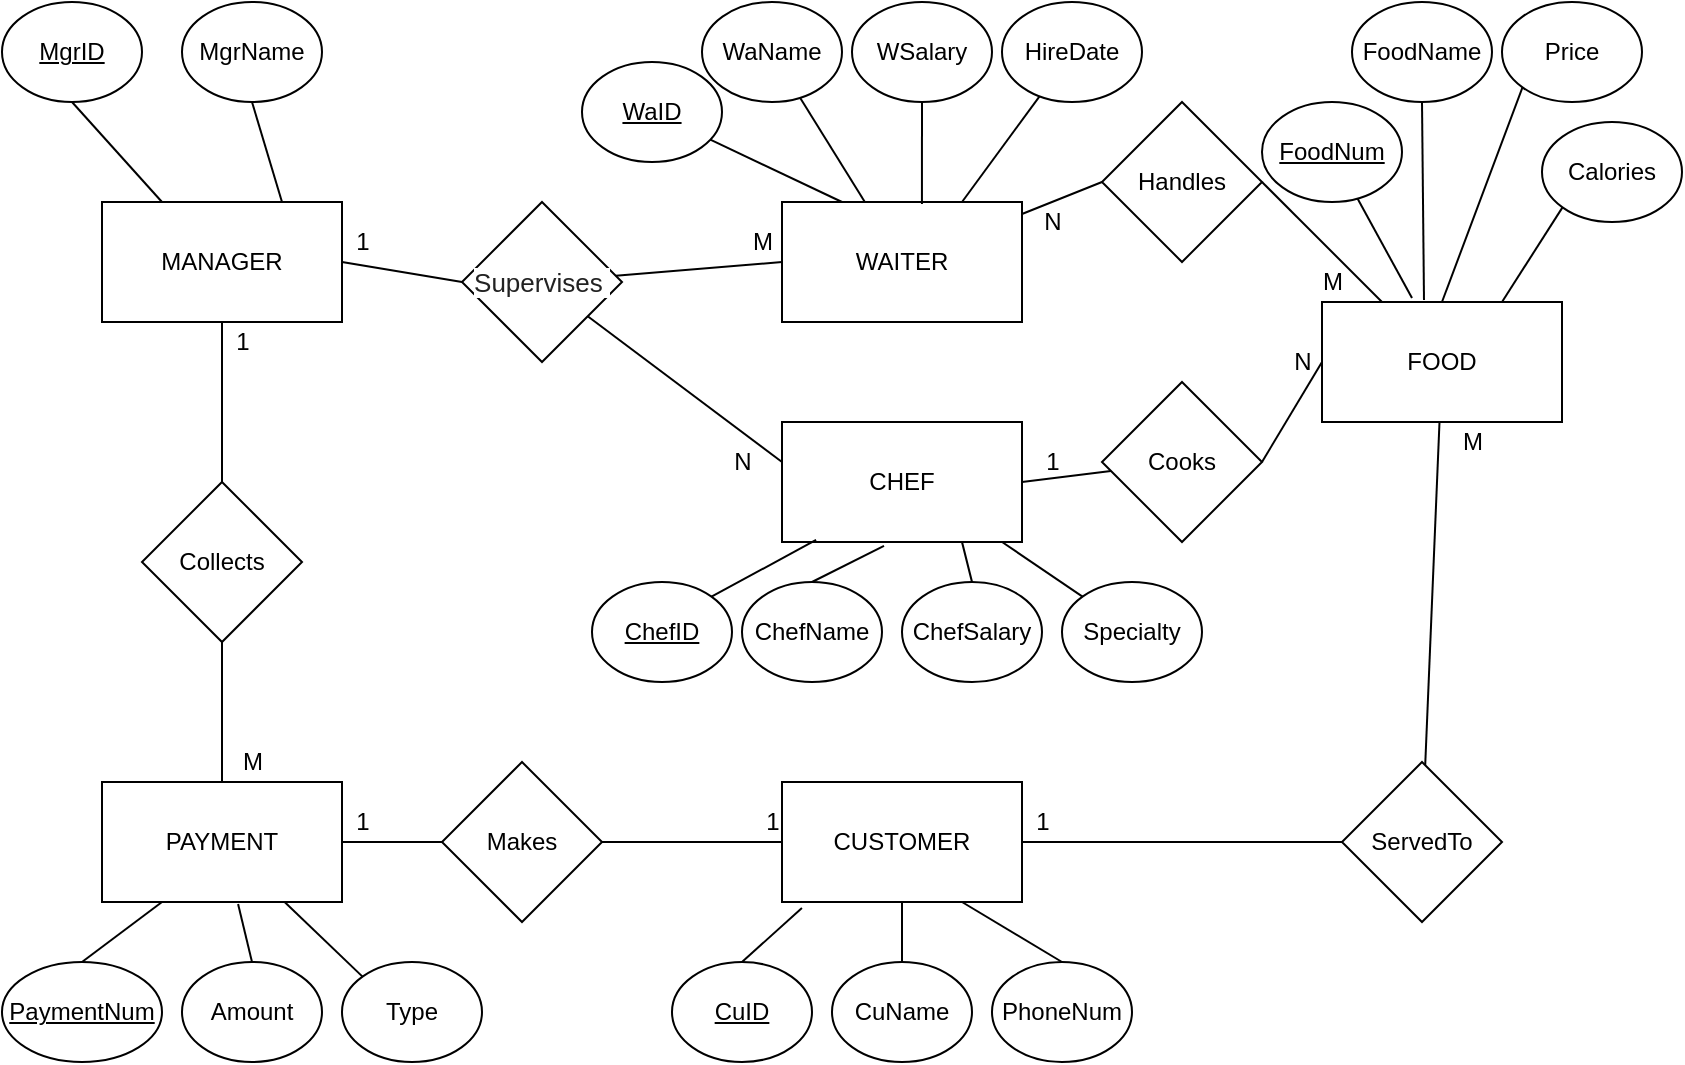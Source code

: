 <mxfile version="12.9.10" type="device"><diagram id="p1WqiU_bzECxE-Y2NYnX" name="Page-1"><mxGraphModel dx="1422" dy="794" grid="1" gridSize="10" guides="1" tooltips="1" connect="1" arrows="1" fold="1" page="1" pageScale="1" pageWidth="850" pageHeight="1100" math="0" shadow="0"><root><mxCell id="0"/><mxCell id="1" parent="0"/><mxCell id="oXNTVS5luD30TLXL-spa-17" style="edgeStyle=none;rounded=1;orthogonalLoop=1;jettySize=auto;html=1;entryX=0.5;entryY=0;entryDx=0;entryDy=0;endArrow=none;endFill=0;strokeColor=#000000;" parent="1" source="oXNTVS5luD30TLXL-spa-2" target="oXNTVS5luD30TLXL-spa-15" edge="1"><mxGeometry relative="1" as="geometry"/></mxCell><mxCell id="oXNTVS5luD30TLXL-spa-54" style="edgeStyle=none;rounded=1;orthogonalLoop=1;jettySize=auto;html=1;exitX=0.75;exitY=0;exitDx=0;exitDy=0;entryX=0.5;entryY=1;entryDx=0;entryDy=0;endArrow=none;endFill=0;strokeColor=#000000;" parent="1" source="oXNTVS5luD30TLXL-spa-2" target="oXNTVS5luD30TLXL-spa-33" edge="1"><mxGeometry relative="1" as="geometry"/></mxCell><mxCell id="oXNTVS5luD30TLXL-spa-55" style="edgeStyle=none;rounded=1;orthogonalLoop=1;jettySize=auto;html=1;exitX=0.25;exitY=0;exitDx=0;exitDy=0;entryX=0.5;entryY=1;entryDx=0;entryDy=0;endArrow=none;endFill=0;strokeColor=#000000;" parent="1" source="oXNTVS5luD30TLXL-spa-2" target="oXNTVS5luD30TLXL-spa-32" edge="1"><mxGeometry relative="1" as="geometry"/></mxCell><mxCell id="oXNTVS5luD30TLXL-spa-2" value="MANAGER" style="rounded=0;whiteSpace=wrap;html=1;" parent="1" vertex="1"><mxGeometry x="80" y="640" width="120" height="60" as="geometry"/></mxCell><mxCell id="oXNTVS5luD30TLXL-spa-26" style="edgeStyle=none;rounded=1;orthogonalLoop=1;jettySize=auto;html=1;entryX=0;entryY=0.5;entryDx=0;entryDy=0;endArrow=none;endFill=0;strokeColor=#000000;" parent="1" source="oXNTVS5luD30TLXL-spa-3" target="oXNTVS5luD30TLXL-spa-25" edge="1"><mxGeometry relative="1" as="geometry"/></mxCell><mxCell id="oXNTVS5luD30TLXL-spa-3" value="WAITER" style="rounded=0;whiteSpace=wrap;html=1;" parent="1" vertex="1"><mxGeometry x="420" y="640" width="120" height="60" as="geometry"/></mxCell><mxCell id="oXNTVS5luD30TLXL-spa-5" value="CHEF" style="rounded=0;whiteSpace=wrap;html=1;" parent="1" vertex="1"><mxGeometry x="420" y="750" width="120" height="60" as="geometry"/></mxCell><mxCell id="oXNTVS5luD30TLXL-spa-10" style="edgeStyle=none;rounded=1;orthogonalLoop=1;jettySize=auto;html=1;exitX=0;exitY=0.5;exitDx=0;exitDy=0;strokeColor=#000000;endArrow=none;endFill=0;" parent="1" target="oXNTVS5luD30TLXL-spa-2" edge="1"><mxGeometry relative="1" as="geometry"><mxPoint x="200" y="660" as="sourcePoint"/></mxGeometry></mxCell><mxCell id="oXNTVS5luD30TLXL-spa-6" value="&lt;span style=&quot;color: rgb(34 , 34 , 34) ; font-family: &amp;#34;arial&amp;#34; , sans-serif ; font-size: small ; text-align: left ; white-space: normal ; background-color: rgb(255 , 255 , 255)&quot;&gt;Supervises&amp;nbsp;&lt;/span&gt;" style="rhombus;whiteSpace=wrap;html=1;" parent="1" vertex="1"><mxGeometry x="260" y="640" width="80" height="80" as="geometry"/></mxCell><mxCell id="oXNTVS5luD30TLXL-spa-8" value="" style="endArrow=none;html=1;strokeColor=#000000;rounded=1;entryX=0;entryY=0.5;entryDx=0;entryDy=0;" parent="1" source="oXNTVS5luD30TLXL-spa-6" target="oXNTVS5luD30TLXL-spa-3" edge="1"><mxGeometry width="50" height="50" relative="1" as="geometry"><mxPoint x="320" y="750" as="sourcePoint"/><mxPoint x="370" y="700" as="targetPoint"/></mxGeometry></mxCell><mxCell id="oXNTVS5luD30TLXL-spa-9" value="" style="endArrow=none;html=1;strokeColor=#000000;" parent="1" source="oXNTVS5luD30TLXL-spa-6" edge="1"><mxGeometry width="50" height="50" relative="1" as="geometry"><mxPoint x="370" y="820" as="sourcePoint"/><mxPoint x="420" y="770" as="targetPoint"/></mxGeometry></mxCell><mxCell id="oXNTVS5luD30TLXL-spa-12" value="CUSTOMER" style="rounded=0;whiteSpace=wrap;html=1;" parent="1" vertex="1"><mxGeometry x="420" y="930" width="120" height="60" as="geometry"/></mxCell><mxCell id="oXNTVS5luD30TLXL-spa-18" style="edgeStyle=none;rounded=1;orthogonalLoop=1;jettySize=auto;html=1;entryX=0.5;entryY=1;entryDx=0;entryDy=0;endArrow=none;endFill=0;strokeColor=#000000;" parent="1" source="oXNTVS5luD30TLXL-spa-14" target="oXNTVS5luD30TLXL-spa-15" edge="1"><mxGeometry relative="1" as="geometry"/></mxCell><mxCell id="oXNTVS5luD30TLXL-spa-14" value="PAYMENT" style="rounded=0;whiteSpace=wrap;html=1;" parent="1" vertex="1"><mxGeometry x="80" y="930" width="120" height="60" as="geometry"/></mxCell><mxCell id="oXNTVS5luD30TLXL-spa-15" value="Collects" style="rhombus;whiteSpace=wrap;html=1;" parent="1" vertex="1"><mxGeometry x="100" y="780" width="80" height="80" as="geometry"/></mxCell><mxCell id="oXNTVS5luD30TLXL-spa-20" style="edgeStyle=none;rounded=1;orthogonalLoop=1;jettySize=auto;html=1;endArrow=none;endFill=0;strokeColor=#000000;" parent="1" source="oXNTVS5luD30TLXL-spa-19" target="oXNTVS5luD30TLXL-spa-12" edge="1"><mxGeometry relative="1" as="geometry"/></mxCell><mxCell id="oXNTVS5luD30TLXL-spa-21" style="edgeStyle=none;rounded=1;orthogonalLoop=1;jettySize=auto;html=1;endArrow=none;endFill=0;strokeColor=#000000;" parent="1" source="oXNTVS5luD30TLXL-spa-19" target="oXNTVS5luD30TLXL-spa-14" edge="1"><mxGeometry relative="1" as="geometry"/></mxCell><mxCell id="oXNTVS5luD30TLXL-spa-19" value="Makes" style="rhombus;whiteSpace=wrap;html=1;" parent="1" vertex="1"><mxGeometry x="250" y="920" width="80" height="80" as="geometry"/></mxCell><mxCell id="oXNTVS5luD30TLXL-spa-30" style="edgeStyle=none;rounded=1;orthogonalLoop=1;jettySize=auto;html=1;entryX=1;entryY=0.5;entryDx=0;entryDy=0;endArrow=none;endFill=0;strokeColor=#000000;" parent="1" source="oXNTVS5luD30TLXL-spa-23" target="oXNTVS5luD30TLXL-spa-25" edge="1"><mxGeometry relative="1" as="geometry"/></mxCell><mxCell id="oXNTVS5luD30TLXL-spa-37" style="edgeStyle=none;rounded=1;orthogonalLoop=1;jettySize=auto;html=1;endArrow=none;endFill=0;strokeColor=#000000;" parent="1" source="oXNTVS5luD30TLXL-spa-23" target="oXNTVS5luD30TLXL-spa-36" edge="1"><mxGeometry relative="1" as="geometry"/></mxCell><mxCell id="oXNTVS5luD30TLXL-spa-23" value="FOOD" style="rounded=0;whiteSpace=wrap;html=1;" parent="1" vertex="1"><mxGeometry x="690" y="690" width="120" height="60" as="geometry"/></mxCell><mxCell id="oXNTVS5luD30TLXL-spa-25" value="Handles" style="rhombus;whiteSpace=wrap;html=1;" parent="1" vertex="1"><mxGeometry x="580" y="590" width="80" height="80" as="geometry"/></mxCell><mxCell id="oXNTVS5luD30TLXL-spa-28" style="edgeStyle=none;rounded=1;orthogonalLoop=1;jettySize=auto;html=1;exitX=1;exitY=0.5;exitDx=0;exitDy=0;entryX=0;entryY=0.5;entryDx=0;entryDy=0;endArrow=none;endFill=0;strokeColor=#000000;" parent="1" source="oXNTVS5luD30TLXL-spa-27" target="oXNTVS5luD30TLXL-spa-23" edge="1"><mxGeometry relative="1" as="geometry"/></mxCell><mxCell id="oXNTVS5luD30TLXL-spa-29" style="edgeStyle=none;rounded=1;orthogonalLoop=1;jettySize=auto;html=1;entryX=1;entryY=0.5;entryDx=0;entryDy=0;endArrow=none;endFill=0;strokeColor=#000000;" parent="1" source="oXNTVS5luD30TLXL-spa-27" target="oXNTVS5luD30TLXL-spa-5" edge="1"><mxGeometry relative="1" as="geometry"/></mxCell><mxCell id="oXNTVS5luD30TLXL-spa-27" value="Cooks" style="rhombus;whiteSpace=wrap;html=1;" parent="1" vertex="1"><mxGeometry x="580" y="730" width="80" height="80" as="geometry"/></mxCell><mxCell id="oXNTVS5luD30TLXL-spa-32" value="&lt;u&gt;MgrID&lt;/u&gt;" style="ellipse;whiteSpace=wrap;html=1;" parent="1" vertex="1"><mxGeometry x="30" y="540" width="70" height="50" as="geometry"/></mxCell><mxCell id="oXNTVS5luD30TLXL-spa-33" value="MgrName" style="ellipse;whiteSpace=wrap;html=1;" parent="1" vertex="1"><mxGeometry x="120" y="540" width="70" height="50" as="geometry"/></mxCell><mxCell id="oXNTVS5luD30TLXL-spa-39" style="edgeStyle=none;rounded=1;orthogonalLoop=1;jettySize=auto;html=1;entryX=0.25;entryY=0;entryDx=0;entryDy=0;endArrow=none;endFill=0;strokeColor=#000000;" parent="1" source="oXNTVS5luD30TLXL-spa-34" target="oXNTVS5luD30TLXL-spa-3" edge="1"><mxGeometry relative="1" as="geometry"/></mxCell><mxCell id="oXNTVS5luD30TLXL-spa-34" value="&lt;u&gt;WaID&lt;/u&gt;" style="ellipse;whiteSpace=wrap;html=1;" parent="1" vertex="1"><mxGeometry x="320" y="570" width="70" height="50" as="geometry"/></mxCell><mxCell id="oXNTVS5luD30TLXL-spa-40" style="edgeStyle=none;rounded=1;orthogonalLoop=1;jettySize=auto;html=1;endArrow=none;endFill=0;strokeColor=#000000;" parent="1" source="oXNTVS5luD30TLXL-spa-35" target="oXNTVS5luD30TLXL-spa-3" edge="1"><mxGeometry relative="1" as="geometry"/></mxCell><mxCell id="oXNTVS5luD30TLXL-spa-35" value="WaName" style="ellipse;whiteSpace=wrap;html=1;" parent="1" vertex="1"><mxGeometry x="380" y="540" width="70" height="50" as="geometry"/></mxCell><mxCell id="oXNTVS5luD30TLXL-spa-38" style="edgeStyle=none;rounded=1;orthogonalLoop=1;jettySize=auto;html=1;endArrow=none;endFill=0;strokeColor=#000000;" parent="1" source="oXNTVS5luD30TLXL-spa-36" target="oXNTVS5luD30TLXL-spa-12" edge="1"><mxGeometry relative="1" as="geometry"/></mxCell><mxCell id="oXNTVS5luD30TLXL-spa-36" value="ServedTo" style="rhombus;whiteSpace=wrap;html=1;" parent="1" vertex="1"><mxGeometry x="700" y="920" width="80" height="80" as="geometry"/></mxCell><mxCell id="3pyV7y6tYxhfRUVk8NpX-3" style="rounded=0;orthogonalLoop=1;jettySize=auto;html=1;exitX=0.5;exitY=1;exitDx=0;exitDy=0;entryX=0.583;entryY=0.017;entryDx=0;entryDy=0;entryPerimeter=0;endArrow=none;endFill=0;" parent="1" source="oXNTVS5luD30TLXL-spa-41" target="oXNTVS5luD30TLXL-spa-3" edge="1"><mxGeometry relative="1" as="geometry"/></mxCell><mxCell id="oXNTVS5luD30TLXL-spa-41" value="WSalary" style="ellipse;whiteSpace=wrap;html=1;" parent="1" vertex="1"><mxGeometry x="455" y="540" width="70" height="50" as="geometry"/></mxCell><mxCell id="oXNTVS5luD30TLXL-spa-51" style="edgeStyle=none;rounded=1;orthogonalLoop=1;jettySize=auto;html=1;exitX=0.5;exitY=0;exitDx=0;exitDy=0;entryX=0.75;entryY=1;entryDx=0;entryDy=0;endArrow=none;endFill=0;strokeColor=#000000;" parent="1" source="oXNTVS5luD30TLXL-spa-43" target="oXNTVS5luD30TLXL-spa-5" edge="1"><mxGeometry relative="1" as="geometry"/></mxCell><mxCell id="oXNTVS5luD30TLXL-spa-43" value="ChefSalary" style="ellipse;whiteSpace=wrap;html=1;" parent="1" vertex="1"><mxGeometry x="480" y="830" width="70" height="50" as="geometry"/></mxCell><mxCell id="oXNTVS5luD30TLXL-spa-52" style="edgeStyle=none;rounded=1;orthogonalLoop=1;jettySize=auto;html=1;exitX=0.5;exitY=0;exitDx=0;exitDy=0;entryX=0.425;entryY=1.033;entryDx=0;entryDy=0;entryPerimeter=0;endArrow=none;endFill=0;strokeColor=#000000;" parent="1" source="oXNTVS5luD30TLXL-spa-44" target="oXNTVS5luD30TLXL-spa-5" edge="1"><mxGeometry relative="1" as="geometry"/></mxCell><mxCell id="oXNTVS5luD30TLXL-spa-44" value="ChefName" style="ellipse;whiteSpace=wrap;html=1;" parent="1" vertex="1"><mxGeometry x="400" y="830" width="70" height="50" as="geometry"/></mxCell><mxCell id="oXNTVS5luD30TLXL-spa-53" style="edgeStyle=none;rounded=1;orthogonalLoop=1;jettySize=auto;html=1;exitX=1;exitY=0;exitDx=0;exitDy=0;entryX=0.142;entryY=0.983;entryDx=0;entryDy=0;entryPerimeter=0;endArrow=none;endFill=0;strokeColor=#000000;" parent="1" source="oXNTVS5luD30TLXL-spa-45" target="oXNTVS5luD30TLXL-spa-5" edge="1"><mxGeometry relative="1" as="geometry"/></mxCell><mxCell id="oXNTVS5luD30TLXL-spa-45" value="&lt;u&gt;ChefID&lt;/u&gt;" style="ellipse;whiteSpace=wrap;html=1;" parent="1" vertex="1"><mxGeometry x="325" y="830" width="70" height="50" as="geometry"/></mxCell><mxCell id="oXNTVS5luD30TLXL-spa-50" style="edgeStyle=none;rounded=1;orthogonalLoop=1;jettySize=auto;html=1;exitX=0;exitY=0;exitDx=0;exitDy=0;entryX=0.917;entryY=1;entryDx=0;entryDy=0;entryPerimeter=0;endArrow=none;endFill=0;strokeColor=#000000;" parent="1" source="oXNTVS5luD30TLXL-spa-49" target="oXNTVS5luD30TLXL-spa-5" edge="1"><mxGeometry relative="1" as="geometry"/></mxCell><mxCell id="oXNTVS5luD30TLXL-spa-49" value="Specialty" style="ellipse;whiteSpace=wrap;html=1;" parent="1" vertex="1"><mxGeometry x="560" y="830" width="70" height="50" as="geometry"/></mxCell><mxCell id="oXNTVS5luD30TLXL-spa-61" style="edgeStyle=none;rounded=1;orthogonalLoop=1;jettySize=auto;html=1;exitX=0.5;exitY=0;exitDx=0;exitDy=0;entryX=0.75;entryY=1;entryDx=0;entryDy=0;endArrow=none;endFill=0;strokeColor=#000000;" parent="1" source="oXNTVS5luD30TLXL-spa-56" target="oXNTVS5luD30TLXL-spa-12" edge="1"><mxGeometry relative="1" as="geometry"/></mxCell><mxCell id="oXNTVS5luD30TLXL-spa-56" value="PhoneNum" style="ellipse;whiteSpace=wrap;html=1;" parent="1" vertex="1"><mxGeometry x="525" y="1020" width="70" height="50" as="geometry"/></mxCell><mxCell id="oXNTVS5luD30TLXL-spa-60" style="edgeStyle=none;rounded=1;orthogonalLoop=1;jettySize=auto;html=1;exitX=0.5;exitY=0;exitDx=0;exitDy=0;entryX=0.5;entryY=1;entryDx=0;entryDy=0;endArrow=none;endFill=0;strokeColor=#000000;" parent="1" source="oXNTVS5luD30TLXL-spa-57" target="oXNTVS5luD30TLXL-spa-12" edge="1"><mxGeometry relative="1" as="geometry"/></mxCell><mxCell id="oXNTVS5luD30TLXL-spa-57" value="CuName" style="ellipse;whiteSpace=wrap;html=1;" parent="1" vertex="1"><mxGeometry x="445" y="1020" width="70" height="50" as="geometry"/></mxCell><mxCell id="oXNTVS5luD30TLXL-spa-59" style="edgeStyle=none;rounded=1;orthogonalLoop=1;jettySize=auto;html=1;exitX=0.5;exitY=0;exitDx=0;exitDy=0;entryX=0.083;entryY=1.05;entryDx=0;entryDy=0;entryPerimeter=0;endArrow=none;endFill=0;strokeColor=#000000;" parent="1" source="oXNTVS5luD30TLXL-spa-58" target="oXNTVS5luD30TLXL-spa-12" edge="1"><mxGeometry relative="1" as="geometry"/></mxCell><mxCell id="oXNTVS5luD30TLXL-spa-58" value="&lt;u&gt;CuID&lt;/u&gt;" style="ellipse;whiteSpace=wrap;html=1;" parent="1" vertex="1"><mxGeometry x="365" y="1020" width="70" height="50" as="geometry"/></mxCell><mxCell id="oXNTVS5luD30TLXL-spa-65" style="edgeStyle=none;rounded=1;orthogonalLoop=1;jettySize=auto;html=1;exitX=0;exitY=0;exitDx=0;exitDy=0;endArrow=none;endFill=0;strokeColor=#000000;" parent="1" source="oXNTVS5luD30TLXL-spa-62" target="oXNTVS5luD30TLXL-spa-14" edge="1"><mxGeometry relative="1" as="geometry"/></mxCell><mxCell id="oXNTVS5luD30TLXL-spa-62" value="Type" style="ellipse;whiteSpace=wrap;html=1;" parent="1" vertex="1"><mxGeometry x="200" y="1020" width="70" height="50" as="geometry"/></mxCell><mxCell id="oXNTVS5luD30TLXL-spa-66" style="edgeStyle=none;rounded=1;orthogonalLoop=1;jettySize=auto;html=1;exitX=0.5;exitY=0;exitDx=0;exitDy=0;entryX=0.567;entryY=1.017;entryDx=0;entryDy=0;entryPerimeter=0;endArrow=none;endFill=0;strokeColor=#000000;" parent="1" source="oXNTVS5luD30TLXL-spa-63" target="oXNTVS5luD30TLXL-spa-14" edge="1"><mxGeometry relative="1" as="geometry"/></mxCell><mxCell id="oXNTVS5luD30TLXL-spa-63" value="Amount" style="ellipse;whiteSpace=wrap;html=1;" parent="1" vertex="1"><mxGeometry x="120" y="1020" width="70" height="50" as="geometry"/></mxCell><mxCell id="oXNTVS5luD30TLXL-spa-67" style="edgeStyle=none;rounded=1;orthogonalLoop=1;jettySize=auto;html=1;exitX=0.5;exitY=0;exitDx=0;exitDy=0;entryX=0.25;entryY=1;entryDx=0;entryDy=0;endArrow=none;endFill=0;strokeColor=#000000;" parent="1" source="oXNTVS5luD30TLXL-spa-64" target="oXNTVS5luD30TLXL-spa-14" edge="1"><mxGeometry relative="1" as="geometry"/></mxCell><mxCell id="oXNTVS5luD30TLXL-spa-64" value="&lt;u&gt;PaymentNum&lt;/u&gt;" style="ellipse;whiteSpace=wrap;html=1;" parent="1" vertex="1"><mxGeometry x="30" y="1020" width="80" height="50" as="geometry"/></mxCell><mxCell id="oXNTVS5luD30TLXL-spa-71" style="edgeStyle=none;rounded=1;orthogonalLoop=1;jettySize=auto;html=1;entryX=0.375;entryY=-0.033;entryDx=0;entryDy=0;entryPerimeter=0;endArrow=none;endFill=0;strokeColor=#000000;" parent="1" source="oXNTVS5luD30TLXL-spa-68" target="oXNTVS5luD30TLXL-spa-23" edge="1"><mxGeometry relative="1" as="geometry"/></mxCell><mxCell id="oXNTVS5luD30TLXL-spa-68" value="&lt;u&gt;FoodNum&lt;/u&gt;" style="ellipse;whiteSpace=wrap;html=1;" parent="1" vertex="1"><mxGeometry x="660" y="590" width="70" height="50" as="geometry"/></mxCell><mxCell id="oXNTVS5luD30TLXL-spa-72" style="edgeStyle=none;rounded=1;orthogonalLoop=1;jettySize=auto;html=1;exitX=0;exitY=1;exitDx=0;exitDy=0;entryX=0.5;entryY=0;entryDx=0;entryDy=0;endArrow=none;endFill=0;strokeColor=#000000;" parent="1" source="oXNTVS5luD30TLXL-spa-69" target="oXNTVS5luD30TLXL-spa-23" edge="1"><mxGeometry relative="1" as="geometry"/></mxCell><mxCell id="oXNTVS5luD30TLXL-spa-69" value="Price" style="ellipse;whiteSpace=wrap;html=1;" parent="1" vertex="1"><mxGeometry x="780" y="540" width="70" height="50" as="geometry"/></mxCell><mxCell id="oXNTVS5luD30TLXL-spa-73" style="edgeStyle=none;rounded=1;orthogonalLoop=1;jettySize=auto;html=1;exitX=0;exitY=1;exitDx=0;exitDy=0;entryX=0.75;entryY=0;entryDx=0;entryDy=0;endArrow=none;endFill=0;strokeColor=#000000;" parent="1" source="oXNTVS5luD30TLXL-spa-70" target="oXNTVS5luD30TLXL-spa-23" edge="1"><mxGeometry relative="1" as="geometry"/></mxCell><mxCell id="oXNTVS5luD30TLXL-spa-70" value="Calories" style="ellipse;whiteSpace=wrap;html=1;" parent="1" vertex="1"><mxGeometry x="800" y="600" width="70" height="50" as="geometry"/></mxCell><mxCell id="oXNTVS5luD30TLXL-spa-75" style="edgeStyle=none;rounded=1;orthogonalLoop=1;jettySize=auto;html=1;exitX=0.5;exitY=1;exitDx=0;exitDy=0;entryX=0.425;entryY=-0.017;entryDx=0;entryDy=0;entryPerimeter=0;endArrow=none;endFill=0;strokeColor=#000000;" parent="1" source="oXNTVS5luD30TLXL-spa-74" target="oXNTVS5luD30TLXL-spa-23" edge="1"><mxGeometry relative="1" as="geometry"/></mxCell><mxCell id="oXNTVS5luD30TLXL-spa-74" value="FoodName" style="ellipse;whiteSpace=wrap;html=1;" parent="1" vertex="1"><mxGeometry x="705" y="540" width="70" height="50" as="geometry"/></mxCell><mxCell id="3pyV7y6tYxhfRUVk8NpX-6" style="rounded=0;orthogonalLoop=1;jettySize=auto;html=1;entryX=0.75;entryY=0;entryDx=0;entryDy=0;endArrow=none;endFill=0;" parent="1" source="3pyV7y6tYxhfRUVk8NpX-1" target="oXNTVS5luD30TLXL-spa-3" edge="1"><mxGeometry relative="1" as="geometry"/></mxCell><mxCell id="3pyV7y6tYxhfRUVk8NpX-1" value="HireDate" style="ellipse;whiteSpace=wrap;html=1;" parent="1" vertex="1"><mxGeometry x="530" y="540" width="70" height="50" as="geometry"/></mxCell><mxCell id="LY0oDUi-JgqqveuUhU3Q-2" style="edgeStyle=none;rounded=1;orthogonalLoop=1;jettySize=auto;html=1;exitX=0;exitY=0.5;exitDx=0;exitDy=0;strokeColor=#000000;endArrow=none;endFill=0;entryX=1;entryY=0.5;entryDx=0;entryDy=0;" parent="1" source="oXNTVS5luD30TLXL-spa-6" target="oXNTVS5luD30TLXL-spa-2" edge="1"><mxGeometry relative="1" as="geometry"><mxPoint x="260" y="680" as="sourcePoint"/><mxPoint x="220" y="664" as="targetPoint"/></mxGeometry></mxCell><mxCell id="LY0oDUi-JgqqveuUhU3Q-3" value="1" style="text;html=1;align=center;verticalAlign=middle;resizable=0;points=[];autosize=1;" parent="1" vertex="1"><mxGeometry x="200" y="650" width="20" height="20" as="geometry"/></mxCell><mxCell id="LY0oDUi-JgqqveuUhU3Q-4" value="M" style="text;html=1;align=center;verticalAlign=middle;resizable=0;points=[];autosize=1;" parent="1" vertex="1"><mxGeometry x="395" y="650" width="30" height="20" as="geometry"/></mxCell><mxCell id="LY0oDUi-JgqqveuUhU3Q-6" value="N" style="text;html=1;align=center;verticalAlign=middle;resizable=0;points=[];autosize=1;" parent="1" vertex="1"><mxGeometry x="390" y="760" width="20" height="20" as="geometry"/></mxCell><mxCell id="LY0oDUi-JgqqveuUhU3Q-7" value="N" style="text;html=1;align=center;verticalAlign=middle;resizable=0;points=[];autosize=1;" parent="1" vertex="1"><mxGeometry x="545" y="640" width="20" height="20" as="geometry"/></mxCell><mxCell id="LY0oDUi-JgqqveuUhU3Q-8" value="M" style="text;html=1;align=center;verticalAlign=middle;resizable=0;points=[];autosize=1;" parent="1" vertex="1"><mxGeometry x="680" y="670" width="30" height="20" as="geometry"/></mxCell><mxCell id="LY0oDUi-JgqqveuUhU3Q-9" value="1" style="text;html=1;align=center;verticalAlign=middle;resizable=0;points=[];autosize=1;" parent="1" vertex="1"><mxGeometry x="545" y="760" width="20" height="20" as="geometry"/></mxCell><mxCell id="LY0oDUi-JgqqveuUhU3Q-10" value="N" style="text;html=1;align=center;verticalAlign=middle;resizable=0;points=[];autosize=1;" parent="1" vertex="1"><mxGeometry x="670" y="710" width="20" height="20" as="geometry"/></mxCell><mxCell id="LY0oDUi-JgqqveuUhU3Q-12" value="M" style="text;html=1;align=center;verticalAlign=middle;resizable=0;points=[];autosize=1;" parent="1" vertex="1"><mxGeometry x="140" y="910" width="30" height="20" as="geometry"/></mxCell><mxCell id="LY0oDUi-JgqqveuUhU3Q-13" value="1" style="text;html=1;align=center;verticalAlign=middle;resizable=0;points=[];autosize=1;" parent="1" vertex="1"><mxGeometry x="140" y="700" width="20" height="20" as="geometry"/></mxCell><mxCell id="LY0oDUi-JgqqveuUhU3Q-14" value="1" style="text;html=1;align=center;verticalAlign=middle;resizable=0;points=[];autosize=1;" parent="1" vertex="1"><mxGeometry x="405" y="940" width="20" height="20" as="geometry"/></mxCell><mxCell id="LY0oDUi-JgqqveuUhU3Q-15" value="1" style="text;html=1;align=center;verticalAlign=middle;resizable=0;points=[];autosize=1;" parent="1" vertex="1"><mxGeometry x="200" y="940" width="20" height="20" as="geometry"/></mxCell><mxCell id="LY0oDUi-JgqqveuUhU3Q-18" value="M" style="text;html=1;align=center;verticalAlign=middle;resizable=0;points=[];autosize=1;" parent="1" vertex="1"><mxGeometry x="750" y="750" width="30" height="20" as="geometry"/></mxCell><mxCell id="LY0oDUi-JgqqveuUhU3Q-19" value="1" style="text;html=1;align=center;verticalAlign=middle;resizable=0;points=[];autosize=1;" parent="1" vertex="1"><mxGeometry x="540" y="940" width="20" height="20" as="geometry"/></mxCell></root></mxGraphModel></diagram></mxfile>